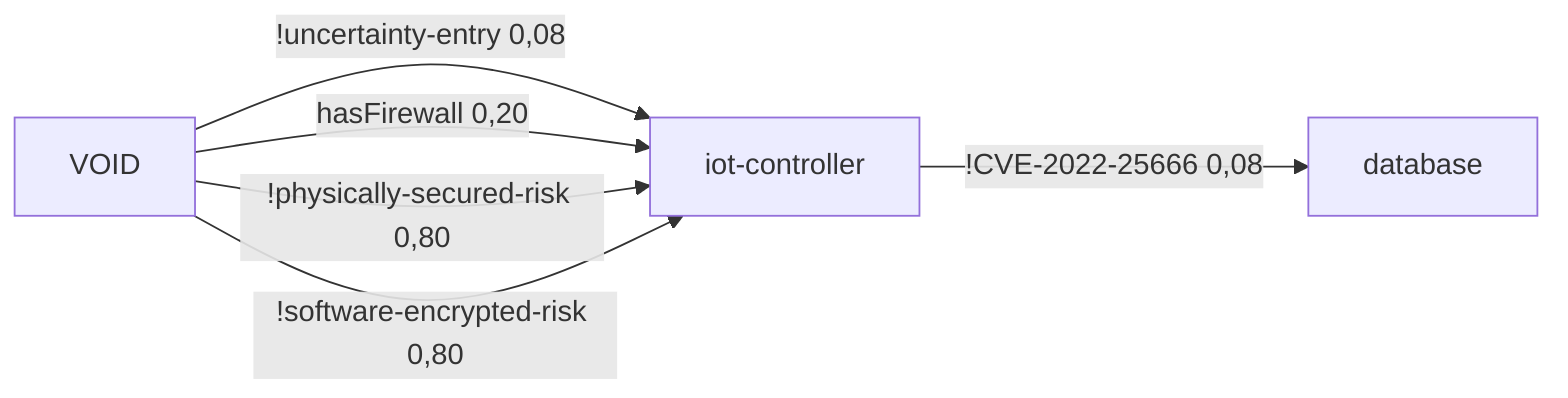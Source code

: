 %% AttributeChange [4mcontiki-ng/contiki-ng[0m to [4m4.7[0m for node [4miot-controller[0m
%%  VOID -[0,97]->  iot-controller -[0,08]-> database 77,64 0,08
flowchart LR
	iot-controller[iot-controller]
	database[database]
	VOID[VOID]
	iot-controller -->|!CVE-2022-25666 0,08| database
	VOID -->|!uncertainty-entry 0,08| iot-controller
	VOID -->|hasFirewall 0,20| iot-controller
	VOID -->|!physically-secured-risk 0,80| iot-controller
	VOID -->|!software-encrypted-risk 0,80| iot-controller